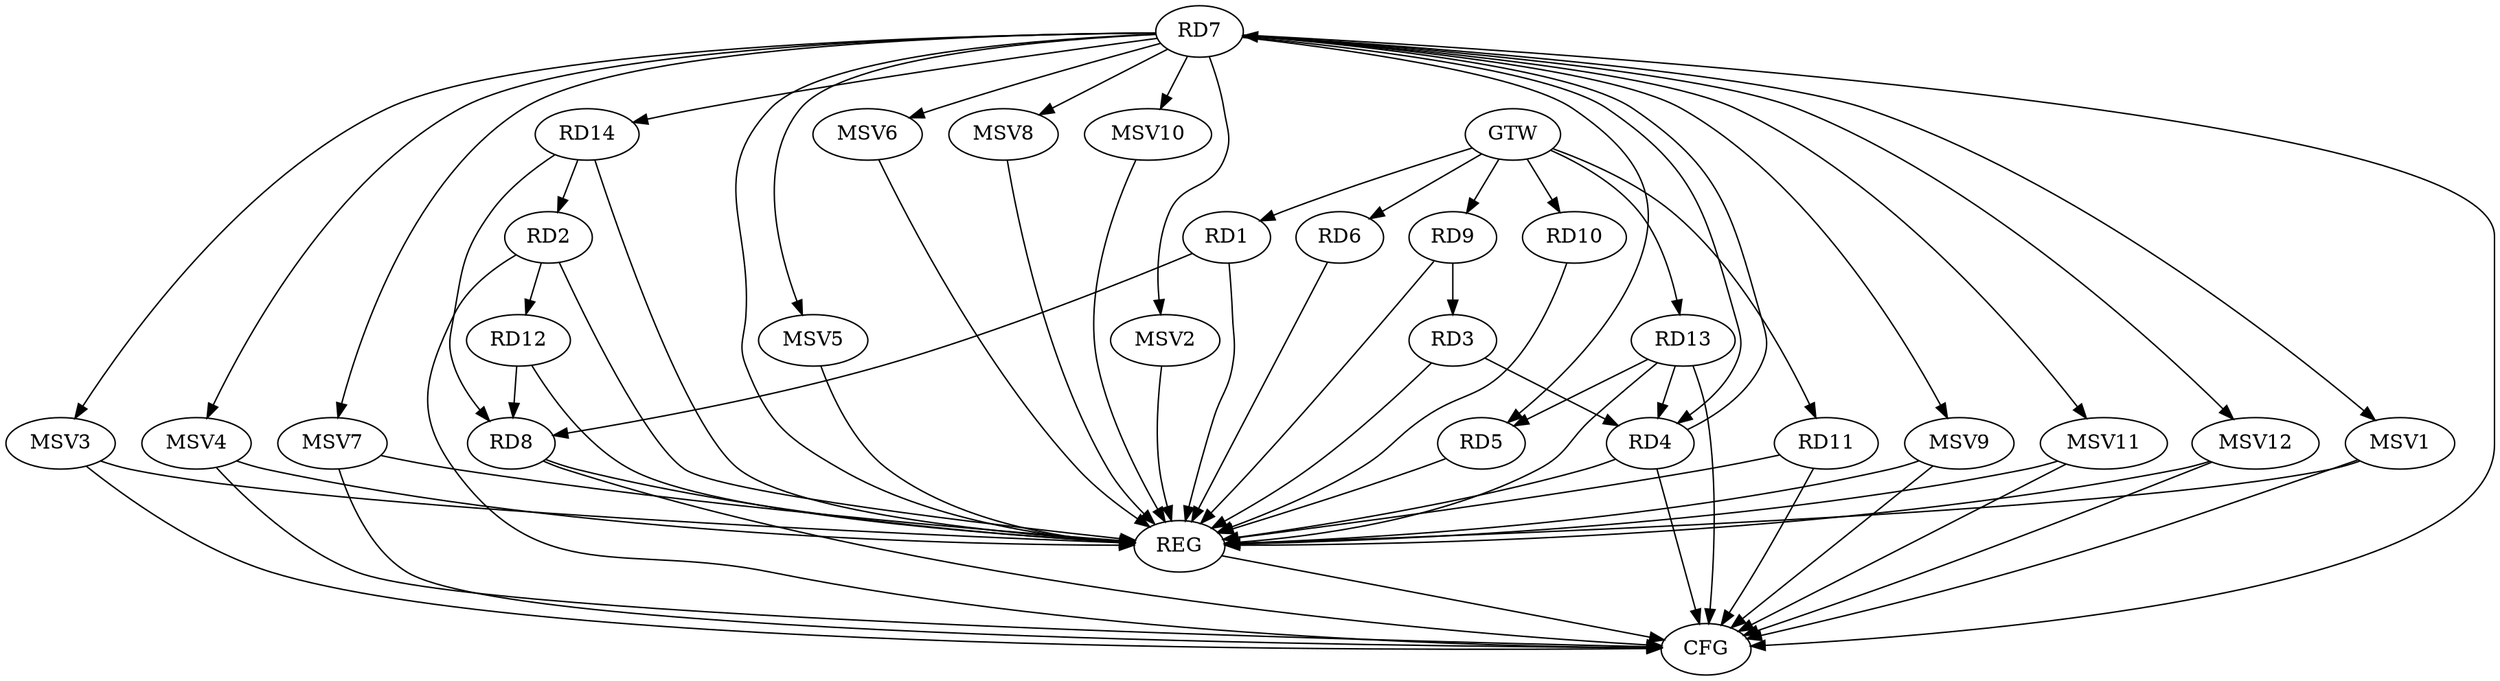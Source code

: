 strict digraph G {
  RD1 [ label="RD1" ];
  RD2 [ label="RD2" ];
  RD3 [ label="RD3" ];
  RD4 [ label="RD4" ];
  RD5 [ label="RD5" ];
  RD6 [ label="RD6" ];
  RD7 [ label="RD7" ];
  RD8 [ label="RD8" ];
  RD9 [ label="RD9" ];
  RD10 [ label="RD10" ];
  RD11 [ label="RD11" ];
  RD12 [ label="RD12" ];
  RD13 [ label="RD13" ];
  RD14 [ label="RD14" ];
  GTW [ label="GTW" ];
  REG [ label="REG" ];
  CFG [ label="CFG" ];
  MSV1 [ label="MSV1" ];
  MSV2 [ label="MSV2" ];
  MSV3 [ label="MSV3" ];
  MSV4 [ label="MSV4" ];
  MSV5 [ label="MSV5" ];
  MSV6 [ label="MSV6" ];
  MSV7 [ label="MSV7" ];
  MSV8 [ label="MSV8" ];
  MSV9 [ label="MSV9" ];
  MSV10 [ label="MSV10" ];
  MSV11 [ label="MSV11" ];
  MSV12 [ label="MSV12" ];
  RD1 -> RD8;
  RD2 -> RD12;
  RD14 -> RD2;
  RD3 -> RD4;
  RD9 -> RD3;
  RD4 -> RD7;
  RD7 -> RD4;
  RD13 -> RD4;
  RD7 -> RD5;
  RD13 -> RD5;
  RD7 -> RD14;
  RD12 -> RD8;
  RD14 -> RD8;
  GTW -> RD1;
  GTW -> RD6;
  GTW -> RD9;
  GTW -> RD10;
  GTW -> RD11;
  GTW -> RD13;
  RD1 -> REG;
  RD2 -> REG;
  RD3 -> REG;
  RD4 -> REG;
  RD5 -> REG;
  RD6 -> REG;
  RD7 -> REG;
  RD8 -> REG;
  RD9 -> REG;
  RD10 -> REG;
  RD11 -> REG;
  RD12 -> REG;
  RD13 -> REG;
  RD14 -> REG;
  RD11 -> CFG;
  RD7 -> CFG;
  RD13 -> CFG;
  RD2 -> CFG;
  RD4 -> CFG;
  RD8 -> CFG;
  REG -> CFG;
  RD7 -> MSV1;
  MSV1 -> REG;
  MSV1 -> CFG;
  RD7 -> MSV2;
  MSV2 -> REG;
  RD7 -> MSV3;
  MSV3 -> REG;
  MSV3 -> CFG;
  RD7 -> MSV4;
  RD7 -> MSV5;
  MSV4 -> REG;
  MSV4 -> CFG;
  MSV5 -> REG;
  RD7 -> MSV6;
  MSV6 -> REG;
  RD7 -> MSV7;
  MSV7 -> REG;
  MSV7 -> CFG;
  RD7 -> MSV8;
  RD7 -> MSV9;
  RD7 -> MSV10;
  MSV8 -> REG;
  MSV9 -> REG;
  MSV9 -> CFG;
  MSV10 -> REG;
  RD7 -> MSV11;
  RD7 -> MSV12;
  MSV11 -> REG;
  MSV11 -> CFG;
  MSV12 -> REG;
  MSV12 -> CFG;
}
